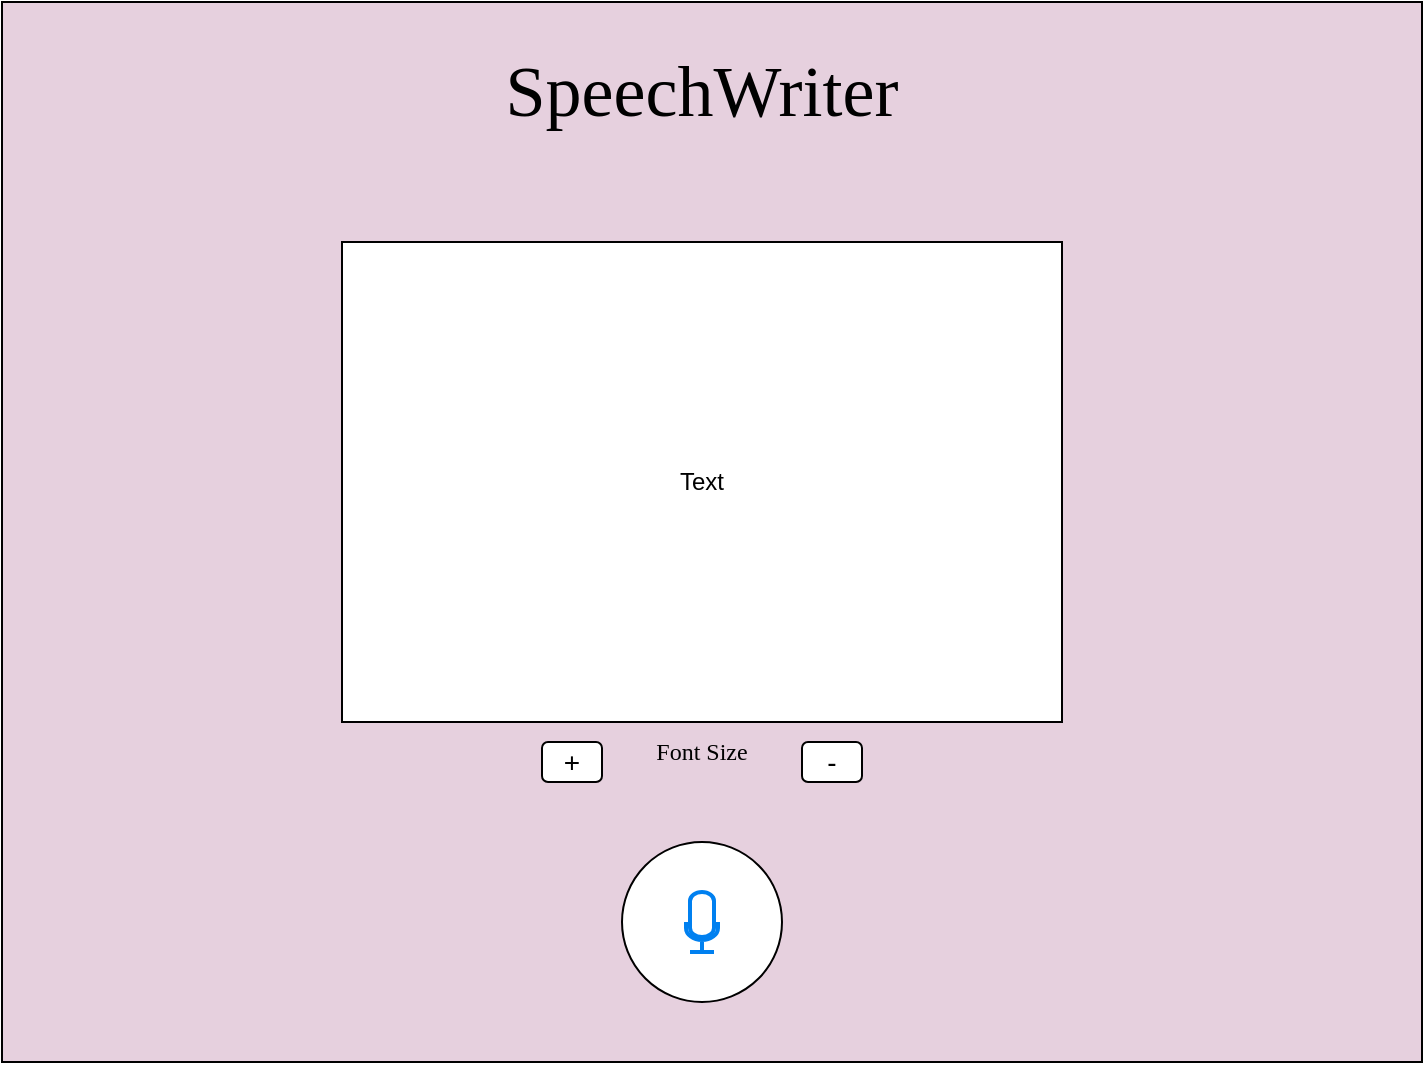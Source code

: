 <mxfile version="21.6.2" type="device">
  <diagram name="Página-1" id="OjtvcCMZG0Ieuga6whUs">
    <mxGraphModel dx="1034" dy="424" grid="1" gridSize="10" guides="1" tooltips="1" connect="1" arrows="1" fold="1" page="1" pageScale="1" pageWidth="827" pageHeight="1169" math="0" shadow="0">
      <root>
        <mxCell id="0" />
        <mxCell id="1" parent="0" />
        <mxCell id="isAb1LtqVANIC40lVANl-2" value="" style="rounded=0;whiteSpace=wrap;html=1;fillColor=#E6D0DE;" vertex="1" parent="1">
          <mxGeometry x="50" y="30" width="710" height="530" as="geometry" />
        </mxCell>
        <mxCell id="isAb1LtqVANIC40lVANl-3" value="Text" style="rounded=0;whiteSpace=wrap;html=1;" vertex="1" parent="1">
          <mxGeometry x="220" y="150" width="360" height="240" as="geometry" />
        </mxCell>
        <mxCell id="isAb1LtqVANIC40lVANl-7" value="" style="group" vertex="1" connectable="0" parent="1">
          <mxGeometry x="360" y="450" width="80" height="80" as="geometry" />
        </mxCell>
        <mxCell id="isAb1LtqVANIC40lVANl-4" value="" style="ellipse;whiteSpace=wrap;html=1;aspect=fixed;" vertex="1" parent="isAb1LtqVANIC40lVANl-7">
          <mxGeometry width="80" height="80" as="geometry" />
        </mxCell>
        <mxCell id="isAb1LtqVANIC40lVANl-6" value="" style="html=1;verticalLabelPosition=bottom;align=center;labelBackgroundColor=#ffffff;verticalAlign=top;strokeWidth=2;strokeColor=#0080F0;shadow=0;dashed=0;shape=mxgraph.ios7.icons.microphone;" vertex="1" parent="isAb1LtqVANIC40lVANl-7">
          <mxGeometry x="32" y="25" width="16" height="30" as="geometry" />
        </mxCell>
        <mxCell id="isAb1LtqVANIC40lVANl-8" value="&lt;font style=&quot;font-size: 14px;&quot;&gt;+&lt;/font&gt;" style="rounded=1;whiteSpace=wrap;html=1;" vertex="1" parent="1">
          <mxGeometry x="320" y="400" width="30" height="20" as="geometry" />
        </mxCell>
        <mxCell id="isAb1LtqVANIC40lVANl-9" value="&lt;font style=&quot;font-size: 14px;&quot;&gt;-&lt;/font&gt;" style="rounded=1;whiteSpace=wrap;html=1;" vertex="1" parent="1">
          <mxGeometry x="450" y="400" width="30" height="20" as="geometry" />
        </mxCell>
        <mxCell id="isAb1LtqVANIC40lVANl-12" value="&lt;font face=&quot;Verdana&quot;&gt;Font Size&lt;/font&gt;" style="text;html=1;strokeColor=none;fillColor=none;align=center;verticalAlign=middle;whiteSpace=wrap;rounded=0;" vertex="1" parent="1">
          <mxGeometry x="370" y="390" width="60" height="30" as="geometry" />
        </mxCell>
        <mxCell id="isAb1LtqVANIC40lVANl-13" value="&lt;font face=&quot;Verdana&quot; style=&quot;font-size: 36px;&quot;&gt;SpeechWriter&lt;/font&gt;" style="text;html=1;strokeColor=none;fillColor=none;align=center;verticalAlign=middle;whiteSpace=wrap;rounded=0;" vertex="1" parent="1">
          <mxGeometry x="205" y="60" width="390" height="30" as="geometry" />
        </mxCell>
      </root>
    </mxGraphModel>
  </diagram>
</mxfile>
